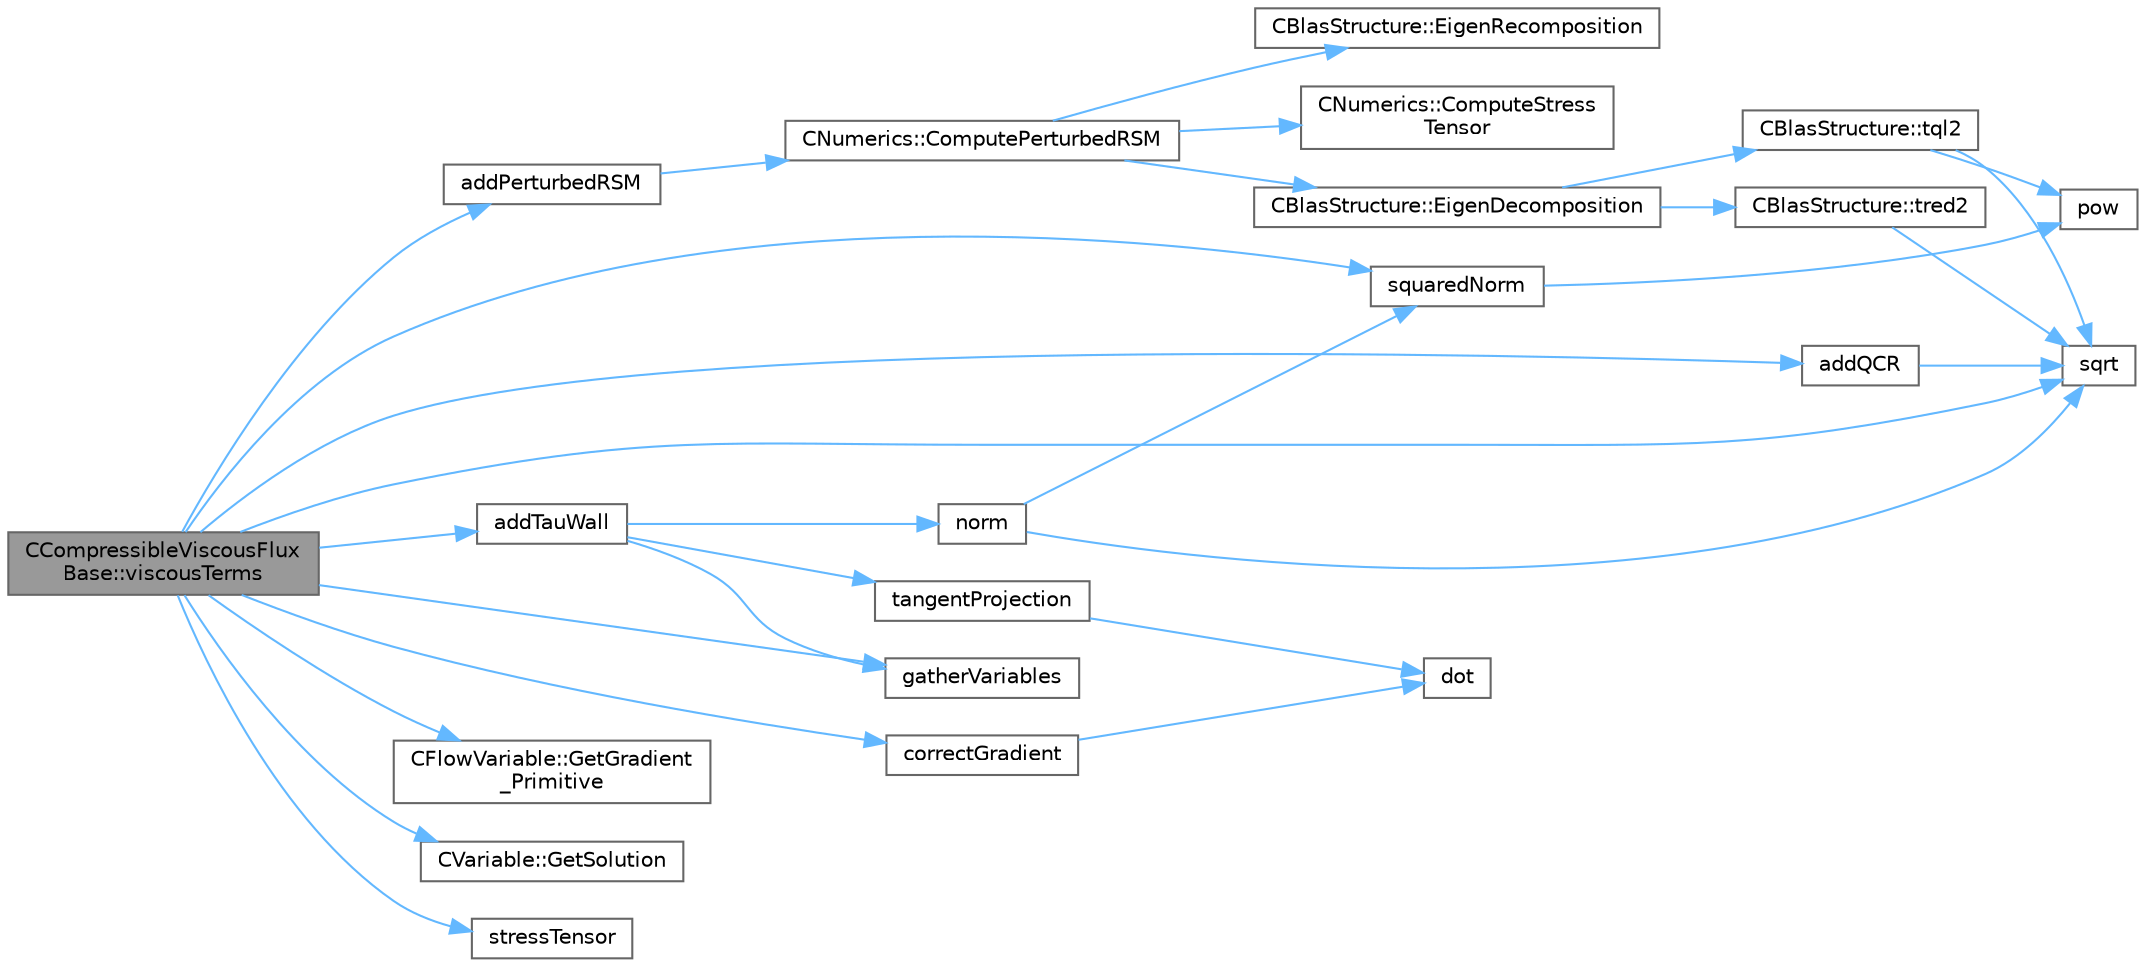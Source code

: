digraph "CCompressibleViscousFluxBase::viscousTerms"
{
 // LATEX_PDF_SIZE
  bgcolor="transparent";
  edge [fontname=Helvetica,fontsize=10,labelfontname=Helvetica,labelfontsize=10];
  node [fontname=Helvetica,fontsize=10,shape=box,height=0.2,width=0.4];
  rankdir="LR";
  Node1 [id="Node000001",label="CCompressibleViscousFlux\lBase::viscousTerms",height=0.2,width=0.4,color="gray40", fillcolor="grey60", style="filled", fontcolor="black",tooltip="Add viscous contributions to flux and jacobians."];
  Node1 -> Node2 [id="edge1_Node000001_Node000002",color="steelblue1",style="solid",tooltip=" "];
  Node2 [id="Node000002",label="addPerturbedRSM",height=0.2,width=0.4,color="grey40", fillcolor="white", style="filled",URL="$diffusion_2common_8hpp.html#a280131aa990e531f4da1ffc2aa30c691",tooltip="Add perturbed stress tensor."];
  Node2 -> Node3 [id="edge2_Node000002_Node000003",color="steelblue1",style="solid",tooltip=" "];
  Node3 [id="Node000003",label="CNumerics::ComputePerturbedRSM",height=0.2,width=0.4,color="grey40", fillcolor="white", style="filled",URL="$classCNumerics.html#a63e8563eb6e5e4afd133f3147e2d3390",tooltip="Perturb the Reynolds stress tensor based on parameters."];
  Node3 -> Node4 [id="edge3_Node000003_Node000004",color="steelblue1",style="solid",tooltip=" "];
  Node4 [id="Node000004",label="CNumerics::ComputeStress\lTensor",height=0.2,width=0.4,color="grey40", fillcolor="white", style="filled",URL="$classCNumerics.html#a18b6238c38e05339954c0bb6121203d1",tooltip="Compute the stress tensor from the velocity gradients."];
  Node3 -> Node5 [id="edge4_Node000003_Node000005",color="steelblue1",style="solid",tooltip=" "];
  Node5 [id="Node000005",label="CBlasStructure::EigenDecomposition",height=0.2,width=0.4,color="grey40", fillcolor="white", style="filled",URL="$classCBlasStructure.html#a277569e1a51bf41ac5b988a839b309c7",tooltip="Decomposes the symmetric matrix A_ij, into eigenvectors and eigenvalues."];
  Node5 -> Node6 [id="edge5_Node000005_Node000006",color="steelblue1",style="solid",tooltip=" "];
  Node6 [id="Node000006",label="CBlasStructure::tql2",height=0.2,width=0.4,color="grey40", fillcolor="white", style="filled",URL="$classCBlasStructure.html#aeada625dd4b5aca04b6746b667948b96",tooltip="tql2 Author:"];
  Node6 -> Node7 [id="edge6_Node000006_Node000007",color="steelblue1",style="solid",tooltip=" "];
  Node7 [id="Node000007",label="pow",height=0.2,width=0.4,color="grey40", fillcolor="white", style="filled",URL="$group__SIMD.html#ga768cbdeba8e4567257959378fba27f17",tooltip=" "];
  Node6 -> Node8 [id="edge7_Node000006_Node000008",color="steelblue1",style="solid",tooltip=" "];
  Node8 [id="Node000008",label="sqrt",height=0.2,width=0.4,color="grey40", fillcolor="white", style="filled",URL="$group__SIMD.html#ga54a1925ab40fb4249ea255072520de35",tooltip=" "];
  Node5 -> Node9 [id="edge8_Node000005_Node000009",color="steelblue1",style="solid",tooltip=" "];
  Node9 [id="Node000009",label="CBlasStructure::tred2",height=0.2,width=0.4,color="grey40", fillcolor="white", style="filled",URL="$classCBlasStructure.html#abeff6932a6cd6d6c9bba7025f5055b0f",tooltip="tred2 Author:"];
  Node9 -> Node8 [id="edge9_Node000009_Node000008",color="steelblue1",style="solid",tooltip=" "];
  Node3 -> Node10 [id="edge10_Node000003_Node000010",color="steelblue1",style="solid",tooltip=" "];
  Node10 [id="Node000010",label="CBlasStructure::EigenRecomposition",height=0.2,width=0.4,color="grey40", fillcolor="white", style="filled",URL="$classCBlasStructure.html#a5d36305948a655eade62b36ce4df1d5a",tooltip="Recomposes the eigenvectors and eigenvalues into a matrix."];
  Node1 -> Node11 [id="edge11_Node000001_Node000011",color="steelblue1",style="solid",tooltip=" "];
  Node11 [id="Node000011",label="addQCR",height=0.2,width=0.4,color="grey40", fillcolor="white", style="filled",URL="$diffusion_2common_8hpp.html#a98ce5fd193a63c0af3e09e70beea6edd",tooltip="SA-QCR2000 modification of the stress tensor."];
  Node11 -> Node8 [id="edge12_Node000011_Node000008",color="steelblue1",style="solid",tooltip=" "];
  Node1 -> Node12 [id="edge13_Node000001_Node000012",color="steelblue1",style="solid",tooltip=" "];
  Node12 [id="Node000012",label="addTauWall",height=0.2,width=0.4,color="grey40", fillcolor="white", style="filled",URL="$diffusion_2common_8hpp.html#a18034f0265b5b1ae5e0d31ab09638ba9",tooltip="Scale the stress tensor according to the target (from a wall function) magnitude in the tangential di..."];
  Node12 -> Node13 [id="edge14_Node000012_Node000013",color="steelblue1",style="solid",tooltip=" "];
  Node13 [id="Node000013",label="gatherVariables",height=0.2,width=0.4,color="grey40", fillcolor="white", style="filled",URL="$util_8hpp.html#a7648e1f2c52290af24a78ffad125e541",tooltip="Gather a single variable from index iPoint of a 1D container."];
  Node12 -> Node14 [id="edge15_Node000012_Node000014",color="steelblue1",style="solid",tooltip=" "];
  Node14 [id="Node000014",label="norm",height=0.2,width=0.4,color="grey40", fillcolor="white", style="filled",URL="$util_8hpp.html#a494ba16f8a24b248d07c5ba547f5203c",tooltip="Vector norm."];
  Node14 -> Node8 [id="edge16_Node000014_Node000008",color="steelblue1",style="solid",tooltip=" "];
  Node14 -> Node15 [id="edge17_Node000014_Node000015",color="steelblue1",style="solid",tooltip=" "];
  Node15 [id="Node000015",label="squaredNorm",height=0.2,width=0.4,color="grey40", fillcolor="white", style="filled",URL="$util_8hpp.html#a5e0fb9c455913c187e6d7c116d64fd6e",tooltip="Squared norm."];
  Node15 -> Node7 [id="edge18_Node000015_Node000007",color="steelblue1",style="solid",tooltip=" "];
  Node12 -> Node16 [id="edge19_Node000012_Node000016",color="steelblue1",style="solid",tooltip=" "];
  Node16 [id="Node000016",label="tangentProjection",height=0.2,width=0.4,color="grey40", fillcolor="white", style="filled",URL="$util_8hpp.html#a72298c78fd9cef9f1f9fc1c736c05d7b",tooltip="Tangential projection."];
  Node16 -> Node17 [id="edge20_Node000016_Node000017",color="steelblue1",style="solid",tooltip=" "];
  Node17 [id="Node000017",label="dot",height=0.2,width=0.4,color="grey40", fillcolor="white", style="filled",URL="$util_8hpp.html#a67fa0c6906ccf410ef038dede765af81",tooltip="Dot product."];
  Node1 -> Node18 [id="edge21_Node000001_Node000018",color="steelblue1",style="solid",tooltip=" "];
  Node18 [id="Node000018",label="correctGradient",height=0.2,width=0.4,color="grey40", fillcolor="white", style="filled",URL="$diffusion_2common_8hpp.html#aaa1a54900a980b1486705bd157a1080e",tooltip="Correct average gradient with the directional derivative to avoid decoupling."];
  Node18 -> Node17 [id="edge22_Node000018_Node000017",color="steelblue1",style="solid",tooltip=" "];
  Node1 -> Node13 [id="edge23_Node000001_Node000013",color="steelblue1",style="solid",tooltip=" "];
  Node1 -> Node19 [id="edge24_Node000001_Node000019",color="steelblue1",style="solid",tooltip=" "];
  Node19 [id="Node000019",label="CFlowVariable::GetGradient\l_Primitive",height=0.2,width=0.4,color="grey40", fillcolor="white", style="filled",URL="$classCFlowVariable.html#a23eab98fe30de5f7cfff158eb929c24c",tooltip="Get the value of the primitive variables gradient."];
  Node1 -> Node20 [id="edge25_Node000001_Node000020",color="steelblue1",style="solid",tooltip=" "];
  Node20 [id="Node000020",label="CVariable::GetSolution",height=0.2,width=0.4,color="grey40", fillcolor="white", style="filled",URL="$classCVariable.html#a261483e39c23c1de7cb9aea7e917c121",tooltip="Get the solution."];
  Node1 -> Node8 [id="edge26_Node000001_Node000008",color="steelblue1",style="solid",tooltip=" "];
  Node1 -> Node15 [id="edge27_Node000001_Node000015",color="steelblue1",style="solid",tooltip=" "];
  Node1 -> Node21 [id="edge28_Node000001_Node000021",color="steelblue1",style="solid",tooltip=" "];
  Node21 [id="Node000021",label="stressTensor",height=0.2,width=0.4,color="grey40", fillcolor="white", style="filled",URL="$diffusion_2common_8hpp.html#acd2dd02035f8200f3f3950ba598e47f8",tooltip="Compute the stress tensor."];
}

